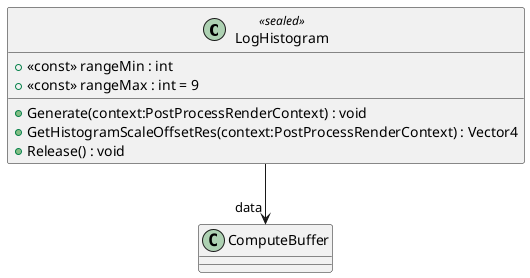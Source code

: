 @startuml
class LogHistogram <<sealed>> {
    + <<const>> rangeMin : int
    + <<const>> rangeMax : int = 9
    + Generate(context:PostProcessRenderContext) : void
    + GetHistogramScaleOffsetRes(context:PostProcessRenderContext) : Vector4
    + Release() : void
}
LogHistogram --> "data" ComputeBuffer
@enduml
